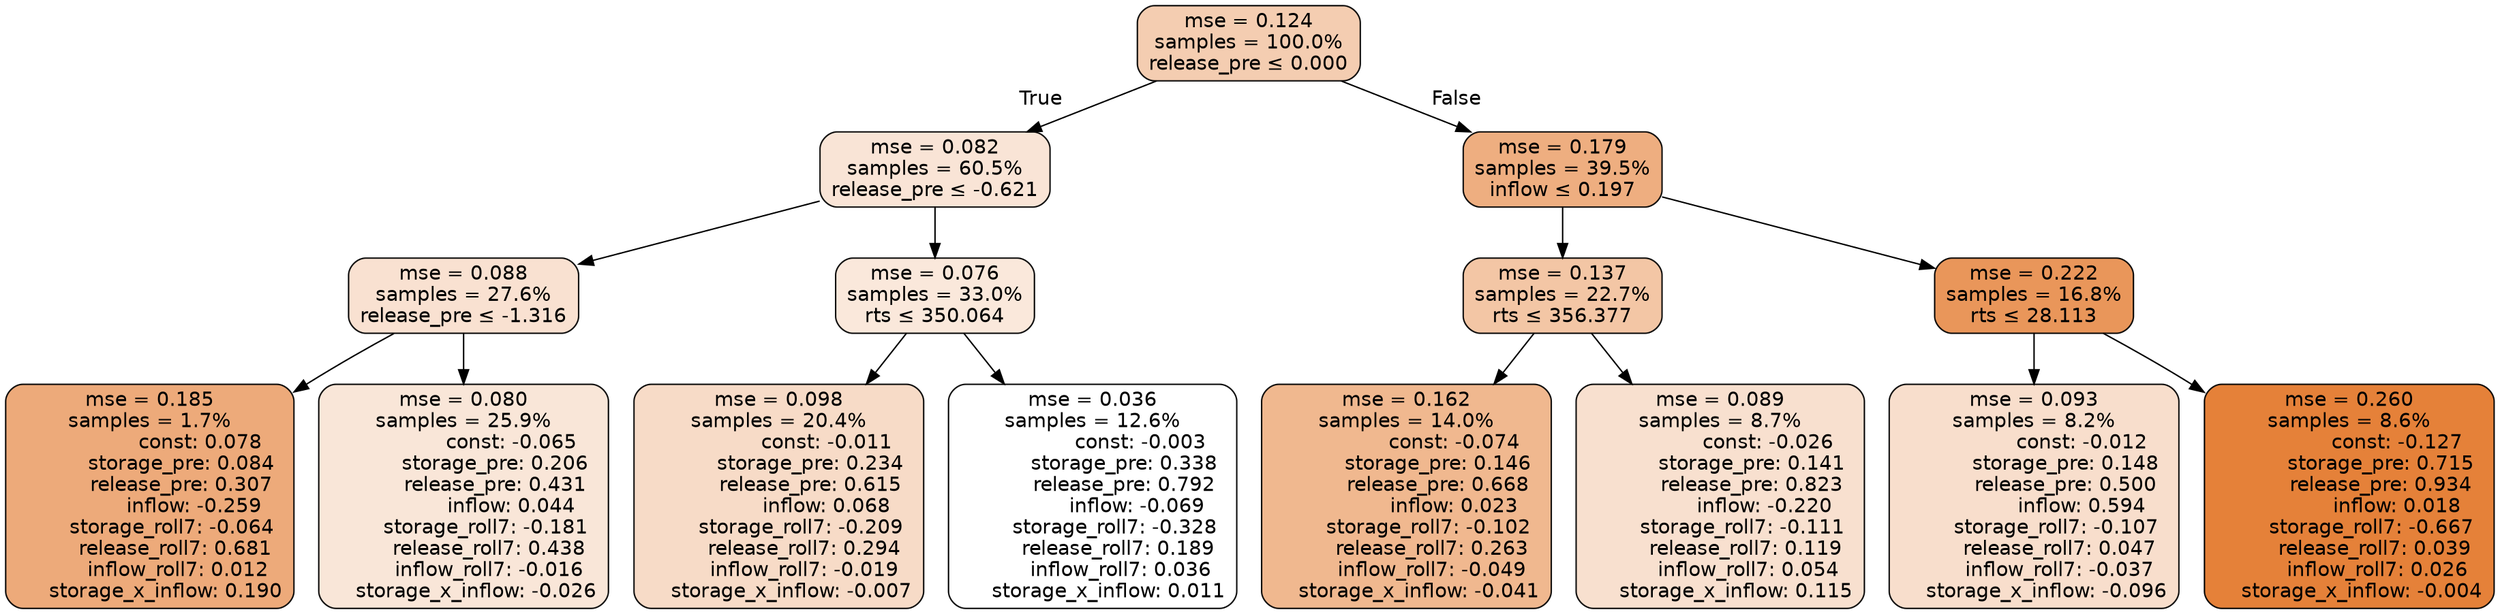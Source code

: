 digraph tree {
bgcolor="transparent"
node [shape=rectangle, style="filled, rounded", color="black", fontname=helvetica] ;
edge [fontname=helvetica] ;
	"0" [label="mse = 0.124
samples = 100.0%
release_pre &le; 0.000", fillcolor="#f4cdb1"]
	"1" [label="mse = 0.082
samples = 60.5%
release_pre &le; -0.621", fillcolor="#f9e4d6"]
	"2" [label="mse = 0.088
samples = 27.6%
release_pre &le; -1.316", fillcolor="#f9e1d1"]
	"3" [label="mse = 0.185
samples = 1.7%
                const: 0.078
          storage_pre: 0.084
          release_pre: 0.307
              inflow: -0.259
       storage_roll7: -0.064
        release_roll7: 0.681
         inflow_roll7: 0.012
     storage_x_inflow: 0.190", fillcolor="#edaa7a"]
	"4" [label="mse = 0.080
samples = 25.9%
               const: -0.065
          storage_pre: 0.206
          release_pre: 0.431
               inflow: 0.044
       storage_roll7: -0.181
        release_roll7: 0.438
        inflow_roll7: -0.016
    storage_x_inflow: -0.026", fillcolor="#f9e6d8"]
	"5" [label="mse = 0.076
samples = 33.0%
rts &le; 350.064", fillcolor="#fae8db"]
	"6" [label="mse = 0.098
samples = 20.4%
               const: -0.011
          storage_pre: 0.234
          release_pre: 0.615
               inflow: 0.068
       storage_roll7: -0.209
        release_roll7: 0.294
        inflow_roll7: -0.019
    storage_x_inflow: -0.007", fillcolor="#f7dbc7"]
	"7" [label="mse = 0.036
samples = 12.6%
               const: -0.003
          storage_pre: 0.338
          release_pre: 0.792
              inflow: -0.069
       storage_roll7: -0.328
        release_roll7: 0.189
         inflow_roll7: 0.036
     storage_x_inflow: 0.011", fillcolor="#ffffff"]
	"8" [label="mse = 0.179
samples = 39.5%
inflow &le; 0.197", fillcolor="#eeae80"]
	"9" [label="mse = 0.137
samples = 22.7%
rts &le; 356.377", fillcolor="#f3c6a5"]
	"10" [label="mse = 0.162
samples = 14.0%
               const: -0.074
          storage_pre: 0.146
          release_pre: 0.668
               inflow: 0.023
       storage_roll7: -0.102
        release_roll7: 0.263
        inflow_roll7: -0.049
    storage_x_inflow: -0.041", fillcolor="#f0b88f"]
	"11" [label="mse = 0.089
samples = 8.7%
               const: -0.026
          storage_pre: 0.141
          release_pre: 0.823
              inflow: -0.220
       storage_roll7: -0.111
        release_roll7: 0.119
         inflow_roll7: 0.054
     storage_x_inflow: 0.115", fillcolor="#f8e0cf"]
	"12" [label="mse = 0.222
samples = 16.8%
rts &le; 28.113", fillcolor="#e9965a"]
	"13" [label="mse = 0.093
samples = 8.2%
               const: -0.012
          storage_pre: 0.148
          release_pre: 0.500
               inflow: 0.594
       storage_roll7: -0.107
        release_roll7: 0.047
        inflow_roll7: -0.037
    storage_x_inflow: -0.096", fillcolor="#f8decc"]
	"14" [label="mse = 0.260
samples = 8.6%
               const: -0.127
          storage_pre: 0.715
          release_pre: 0.934
               inflow: 0.018
       storage_roll7: -0.667
        release_roll7: 0.039
         inflow_roll7: 0.026
    storage_x_inflow: -0.004", fillcolor="#e58139"]

	"0" -> "1" [labeldistance=2.5, labelangle=45, headlabel="True"]
	"1" -> "2"
	"2" -> "3"
	"2" -> "4"
	"1" -> "5"
	"5" -> "6"
	"5" -> "7"
	"0" -> "8" [labeldistance=2.5, labelangle=-45, headlabel="False"]
	"8" -> "9"
	"9" -> "10"
	"9" -> "11"
	"8" -> "12"
	"12" -> "13"
	"12" -> "14"
}